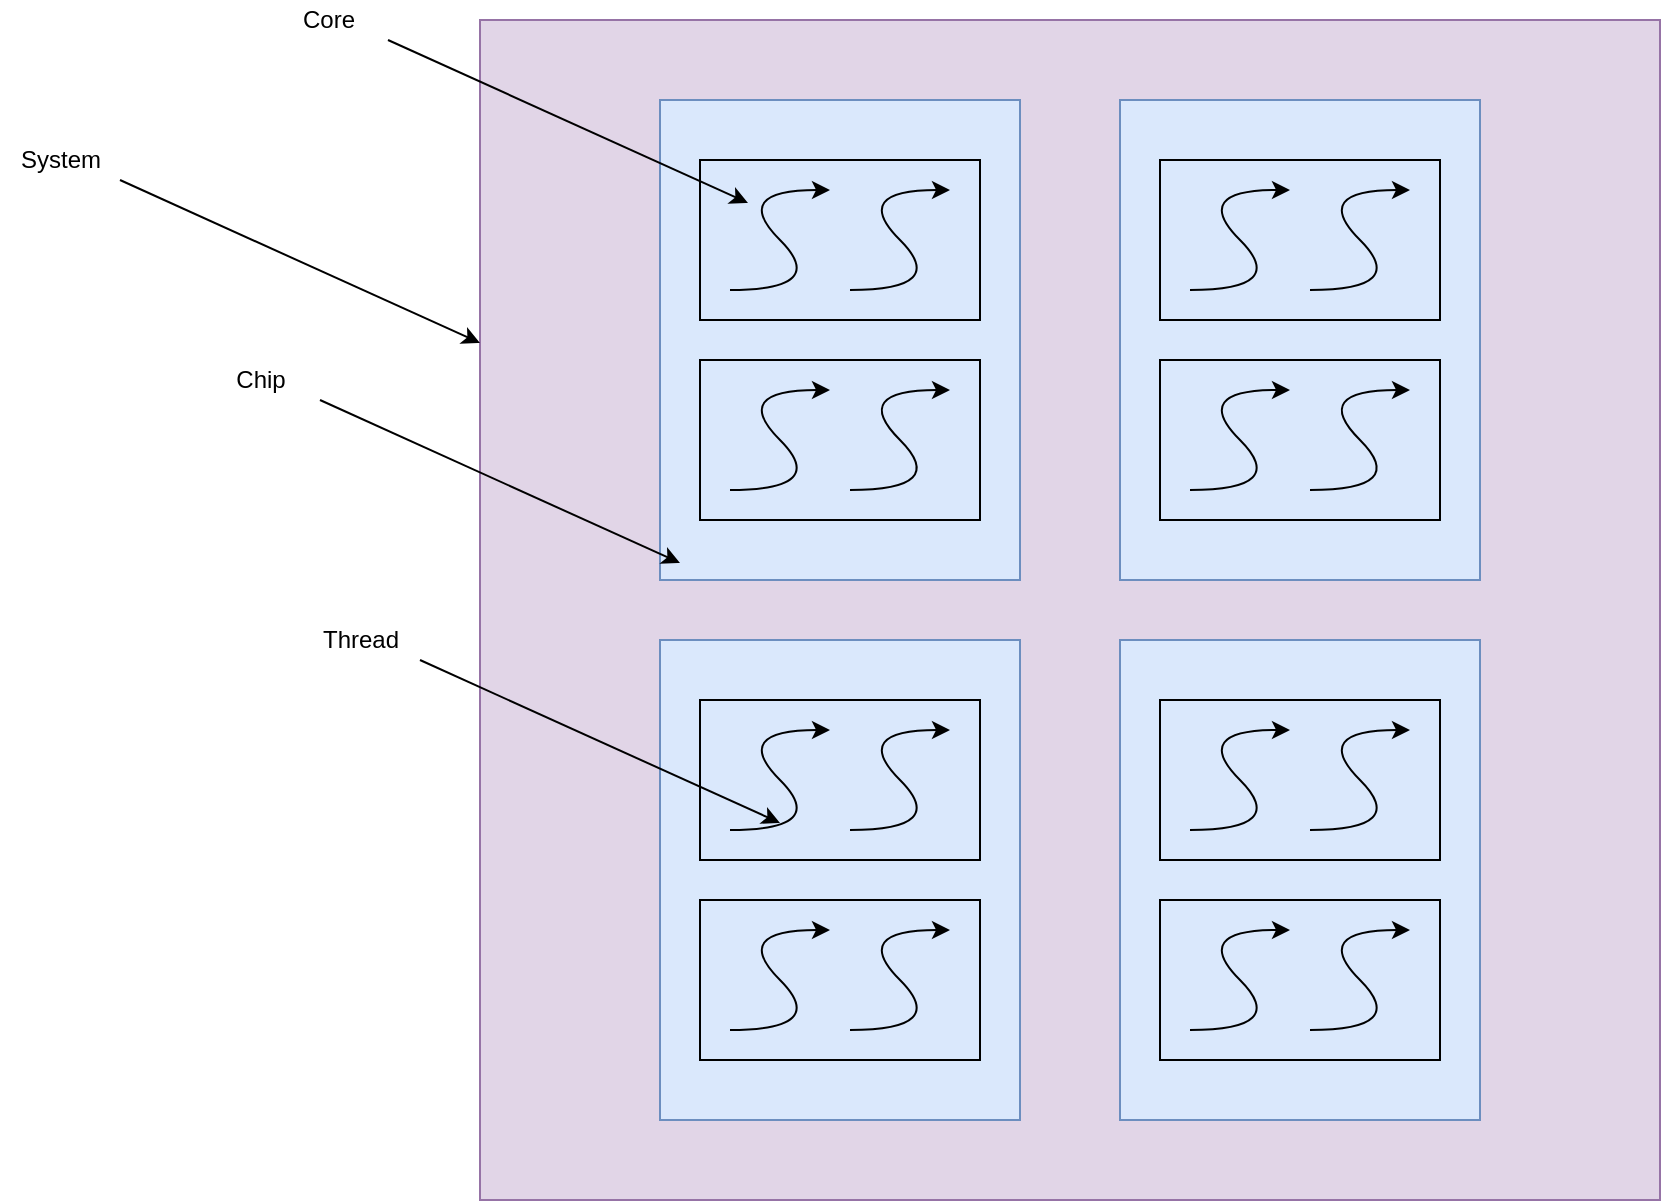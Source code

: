 <mxfile version="13.4.0" type="github">
  <diagram id="HM8mUGSScF4-tPOdzaoS" name="Page-1">
    <mxGraphModel dx="2066" dy="1105" grid="1" gridSize="10" guides="1" tooltips="1" connect="1" arrows="1" fold="1" page="1" pageScale="1" pageWidth="827" pageHeight="1169" math="0" shadow="0">
      <root>
        <mxCell id="0" />
        <mxCell id="1" parent="0" />
        <mxCell id="0wnWjN9yuOL5UEhsJqmL-3" value="" style="whiteSpace=wrap;html=1;aspect=fixed;fillColor=#e1d5e7;strokeColor=#9673a6;" vertex="1" parent="1">
          <mxGeometry x="280" y="130" width="590" height="590" as="geometry" />
        </mxCell>
        <mxCell id="0wnWjN9yuOL5UEhsJqmL-1" value="" style="rounded=0;whiteSpace=wrap;html=1;fillColor=#dae8fc;strokeColor=#6c8ebf;" vertex="1" parent="1">
          <mxGeometry x="370" y="170" width="180" height="240" as="geometry" />
        </mxCell>
        <mxCell id="0wnWjN9yuOL5UEhsJqmL-4" value="" style="curved=1;endArrow=classic;html=1;" edge="1" parent="1">
          <mxGeometry width="50" height="50" relative="1" as="geometry">
            <mxPoint x="405" y="265" as="sourcePoint" />
            <mxPoint x="455" y="215" as="targetPoint" />
            <Array as="points">
              <mxPoint x="455" y="265" />
              <mxPoint x="405" y="215" />
            </Array>
          </mxGeometry>
        </mxCell>
        <mxCell id="0wnWjN9yuOL5UEhsJqmL-5" value="" style="rounded=0;whiteSpace=wrap;html=1;fillColor=none;" vertex="1" parent="1">
          <mxGeometry x="390" y="200" width="140" height="80" as="geometry" />
        </mxCell>
        <mxCell id="0wnWjN9yuOL5UEhsJqmL-6" value="" style="curved=1;endArrow=classic;html=1;" edge="1" parent="1">
          <mxGeometry width="50" height="50" relative="1" as="geometry">
            <mxPoint x="465" y="265" as="sourcePoint" />
            <mxPoint x="515" y="215" as="targetPoint" />
            <Array as="points">
              <mxPoint x="515" y="265" />
              <mxPoint x="465" y="215" />
            </Array>
          </mxGeometry>
        </mxCell>
        <mxCell id="0wnWjN9yuOL5UEhsJqmL-7" value="" style="curved=1;endArrow=classic;html=1;" edge="1" parent="1">
          <mxGeometry width="50" height="50" relative="1" as="geometry">
            <mxPoint x="405" y="365" as="sourcePoint" />
            <mxPoint x="455" y="315" as="targetPoint" />
            <Array as="points">
              <mxPoint x="455" y="365" />
              <mxPoint x="405" y="315" />
            </Array>
          </mxGeometry>
        </mxCell>
        <mxCell id="0wnWjN9yuOL5UEhsJqmL-8" value="" style="rounded=0;whiteSpace=wrap;html=1;fillColor=none;" vertex="1" parent="1">
          <mxGeometry x="390" y="300" width="140" height="80" as="geometry" />
        </mxCell>
        <mxCell id="0wnWjN9yuOL5UEhsJqmL-9" value="" style="curved=1;endArrow=classic;html=1;" edge="1" parent="1">
          <mxGeometry width="50" height="50" relative="1" as="geometry">
            <mxPoint x="465" y="365" as="sourcePoint" />
            <mxPoint x="515" y="315" as="targetPoint" />
            <Array as="points">
              <mxPoint x="515" y="365" />
              <mxPoint x="465" y="315" />
            </Array>
          </mxGeometry>
        </mxCell>
        <mxCell id="0wnWjN9yuOL5UEhsJqmL-11" value="" style="rounded=0;whiteSpace=wrap;html=1;fillColor=#dae8fc;strokeColor=#6c8ebf;" vertex="1" parent="1">
          <mxGeometry x="600" y="170" width="180" height="240" as="geometry" />
        </mxCell>
        <mxCell id="0wnWjN9yuOL5UEhsJqmL-12" value="" style="curved=1;endArrow=classic;html=1;" edge="1" parent="1">
          <mxGeometry width="50" height="50" relative="1" as="geometry">
            <mxPoint x="635" y="265" as="sourcePoint" />
            <mxPoint x="685" y="215" as="targetPoint" />
            <Array as="points">
              <mxPoint x="685" y="265" />
              <mxPoint x="635" y="215" />
            </Array>
          </mxGeometry>
        </mxCell>
        <mxCell id="0wnWjN9yuOL5UEhsJqmL-13" value="" style="rounded=0;whiteSpace=wrap;html=1;fillColor=none;" vertex="1" parent="1">
          <mxGeometry x="620" y="200" width="140" height="80" as="geometry" />
        </mxCell>
        <mxCell id="0wnWjN9yuOL5UEhsJqmL-14" value="" style="curved=1;endArrow=classic;html=1;" edge="1" parent="1">
          <mxGeometry width="50" height="50" relative="1" as="geometry">
            <mxPoint x="695" y="265" as="sourcePoint" />
            <mxPoint x="745" y="215" as="targetPoint" />
            <Array as="points">
              <mxPoint x="745" y="265" />
              <mxPoint x="695" y="215" />
            </Array>
          </mxGeometry>
        </mxCell>
        <mxCell id="0wnWjN9yuOL5UEhsJqmL-15" value="" style="curved=1;endArrow=classic;html=1;" edge="1" parent="1">
          <mxGeometry width="50" height="50" relative="1" as="geometry">
            <mxPoint x="635" y="365" as="sourcePoint" />
            <mxPoint x="685" y="315" as="targetPoint" />
            <Array as="points">
              <mxPoint x="685" y="365" />
              <mxPoint x="635" y="315" />
            </Array>
          </mxGeometry>
        </mxCell>
        <mxCell id="0wnWjN9yuOL5UEhsJqmL-16" value="" style="rounded=0;whiteSpace=wrap;html=1;fillColor=none;" vertex="1" parent="1">
          <mxGeometry x="620" y="300" width="140" height="80" as="geometry" />
        </mxCell>
        <mxCell id="0wnWjN9yuOL5UEhsJqmL-17" value="" style="curved=1;endArrow=classic;html=1;" edge="1" parent="1">
          <mxGeometry width="50" height="50" relative="1" as="geometry">
            <mxPoint x="695" y="365" as="sourcePoint" />
            <mxPoint x="745" y="315" as="targetPoint" />
            <Array as="points">
              <mxPoint x="745" y="365" />
              <mxPoint x="695" y="315" />
            </Array>
          </mxGeometry>
        </mxCell>
        <mxCell id="0wnWjN9yuOL5UEhsJqmL-18" value="" style="rounded=0;whiteSpace=wrap;html=1;fillColor=#dae8fc;strokeColor=#6c8ebf;" vertex="1" parent="1">
          <mxGeometry x="600" y="440" width="180" height="240" as="geometry" />
        </mxCell>
        <mxCell id="0wnWjN9yuOL5UEhsJqmL-19" value="" style="curved=1;endArrow=classic;html=1;" edge="1" parent="1">
          <mxGeometry width="50" height="50" relative="1" as="geometry">
            <mxPoint x="635" y="535" as="sourcePoint" />
            <mxPoint x="685" y="485" as="targetPoint" />
            <Array as="points">
              <mxPoint x="685" y="535" />
              <mxPoint x="635" y="485" />
            </Array>
          </mxGeometry>
        </mxCell>
        <mxCell id="0wnWjN9yuOL5UEhsJqmL-20" value="" style="rounded=0;whiteSpace=wrap;html=1;fillColor=none;" vertex="1" parent="1">
          <mxGeometry x="620" y="470" width="140" height="80" as="geometry" />
        </mxCell>
        <mxCell id="0wnWjN9yuOL5UEhsJqmL-21" value="" style="curved=1;endArrow=classic;html=1;" edge="1" parent="1">
          <mxGeometry width="50" height="50" relative="1" as="geometry">
            <mxPoint x="695" y="535" as="sourcePoint" />
            <mxPoint x="745" y="485" as="targetPoint" />
            <Array as="points">
              <mxPoint x="745" y="535" />
              <mxPoint x="695" y="485" />
            </Array>
          </mxGeometry>
        </mxCell>
        <mxCell id="0wnWjN9yuOL5UEhsJqmL-22" value="" style="curved=1;endArrow=classic;html=1;" edge="1" parent="1">
          <mxGeometry width="50" height="50" relative="1" as="geometry">
            <mxPoint x="635" y="635" as="sourcePoint" />
            <mxPoint x="685" y="585" as="targetPoint" />
            <Array as="points">
              <mxPoint x="685" y="635" />
              <mxPoint x="635" y="585" />
            </Array>
          </mxGeometry>
        </mxCell>
        <mxCell id="0wnWjN9yuOL5UEhsJqmL-23" value="" style="rounded=0;whiteSpace=wrap;html=1;fillColor=none;" vertex="1" parent="1">
          <mxGeometry x="620" y="570" width="140" height="80" as="geometry" />
        </mxCell>
        <mxCell id="0wnWjN9yuOL5UEhsJqmL-24" value="" style="curved=1;endArrow=classic;html=1;" edge="1" parent="1">
          <mxGeometry width="50" height="50" relative="1" as="geometry">
            <mxPoint x="695" y="635" as="sourcePoint" />
            <mxPoint x="745" y="585" as="targetPoint" />
            <Array as="points">
              <mxPoint x="745" y="635" />
              <mxPoint x="695" y="585" />
            </Array>
          </mxGeometry>
        </mxCell>
        <mxCell id="0wnWjN9yuOL5UEhsJqmL-25" value="" style="rounded=0;whiteSpace=wrap;html=1;fillColor=#dae8fc;strokeColor=#6c8ebf;" vertex="1" parent="1">
          <mxGeometry x="370" y="440" width="180" height="240" as="geometry" />
        </mxCell>
        <mxCell id="0wnWjN9yuOL5UEhsJqmL-26" value="" style="curved=1;endArrow=classic;html=1;" edge="1" parent="1">
          <mxGeometry width="50" height="50" relative="1" as="geometry">
            <mxPoint x="405" y="535" as="sourcePoint" />
            <mxPoint x="455" y="485" as="targetPoint" />
            <Array as="points">
              <mxPoint x="455" y="535" />
              <mxPoint x="405" y="485" />
            </Array>
          </mxGeometry>
        </mxCell>
        <mxCell id="0wnWjN9yuOL5UEhsJqmL-27" value="" style="rounded=0;whiteSpace=wrap;html=1;fillColor=none;" vertex="1" parent="1">
          <mxGeometry x="390" y="470" width="140" height="80" as="geometry" />
        </mxCell>
        <mxCell id="0wnWjN9yuOL5UEhsJqmL-28" value="" style="curved=1;endArrow=classic;html=1;" edge="1" parent="1">
          <mxGeometry width="50" height="50" relative="1" as="geometry">
            <mxPoint x="465" y="535" as="sourcePoint" />
            <mxPoint x="515" y="485" as="targetPoint" />
            <Array as="points">
              <mxPoint x="515" y="535" />
              <mxPoint x="465" y="485" />
            </Array>
          </mxGeometry>
        </mxCell>
        <mxCell id="0wnWjN9yuOL5UEhsJqmL-29" value="" style="curved=1;endArrow=classic;html=1;" edge="1" parent="1">
          <mxGeometry width="50" height="50" relative="1" as="geometry">
            <mxPoint x="405" y="635" as="sourcePoint" />
            <mxPoint x="455" y="585" as="targetPoint" />
            <Array as="points">
              <mxPoint x="455" y="635" />
              <mxPoint x="405" y="585" />
            </Array>
          </mxGeometry>
        </mxCell>
        <mxCell id="0wnWjN9yuOL5UEhsJqmL-30" value="" style="rounded=0;whiteSpace=wrap;html=1;fillColor=none;" vertex="1" parent="1">
          <mxGeometry x="390" y="570" width="140" height="80" as="geometry" />
        </mxCell>
        <mxCell id="0wnWjN9yuOL5UEhsJqmL-31" value="" style="curved=1;endArrow=classic;html=1;" edge="1" parent="1">
          <mxGeometry width="50" height="50" relative="1" as="geometry">
            <mxPoint x="465" y="635" as="sourcePoint" />
            <mxPoint x="515" y="585" as="targetPoint" />
            <Array as="points">
              <mxPoint x="515" y="635" />
              <mxPoint x="465" y="585" />
            </Array>
          </mxGeometry>
        </mxCell>
        <mxCell id="0wnWjN9yuOL5UEhsJqmL-60" value="" style="endArrow=classic;html=1;" edge="1" parent="1" target="0wnWjN9yuOL5UEhsJqmL-3">
          <mxGeometry width="50" height="50" relative="1" as="geometry">
            <mxPoint x="100" y="210" as="sourcePoint" />
            <mxPoint x="150" y="160" as="targetPoint" />
          </mxGeometry>
        </mxCell>
        <mxCell id="0wnWjN9yuOL5UEhsJqmL-61" value="System" style="text;html=1;align=center;verticalAlign=middle;resizable=0;points=[];autosize=1;" vertex="1" parent="1">
          <mxGeometry x="40" y="190" width="60" height="20" as="geometry" />
        </mxCell>
        <mxCell id="0wnWjN9yuOL5UEhsJqmL-62" value="" style="endArrow=classic;html=1;" edge="1" parent="1">
          <mxGeometry width="50" height="50" relative="1" as="geometry">
            <mxPoint x="200" y="320" as="sourcePoint" />
            <mxPoint x="380" y="401.474" as="targetPoint" />
          </mxGeometry>
        </mxCell>
        <mxCell id="0wnWjN9yuOL5UEhsJqmL-63" value="Chip&lt;span style=&quot;color: rgba(0 , 0 , 0 , 0) ; font-family: monospace ; font-size: 0px&quot;&gt;%3CmxGraphModel%3E%3Croot%3E%3CmxCell%20id%3D%220%22%2F%3E%3CmxCell%20id%3D%221%22%20parent%3D%220%22%2F%3E%3CmxCell%20id%3D%222%22%20value%3D%22%22%20style%3D%22endArrow%3Dclassic%3Bhtml%3D1%3B%22%20edge%3D%221%22%20parent%3D%221%22%3E%3CmxGeometry%20width%3D%2250%22%20height%3D%2250%22%20relative%3D%221%22%20as%3D%22geometry%22%3E%3CmxPoint%20x%3D%22100%22%20y%3D%22210%22%20as%3D%22sourcePoint%22%2F%3E%3CmxPoint%20x%3D%22280%22%20y%3D%22291.474%22%20as%3D%22targetPoint%22%2F%3E%3C%2FmxGeometry%3E%3C%2FmxCell%3E%3CmxCell%20id%3D%223%22%20value%3D%22System%22%20style%3D%22text%3Bhtml%3D1%3Balign%3Dcenter%3BverticalAlign%3Dmiddle%3Bresizable%3D0%3Bpoints%3D%5B%5D%3Bautosize%3D1%3B%22%20vertex%3D%221%22%20parent%3D%221%22%3E%3CmxGeometry%20x%3D%2240%22%20y%3D%22190%22%20width%3D%2260%22%20height%3D%2220%22%20as%3D%22geometry%22%2F%3E%3C%2FmxCell%3E%3C%2Froot%3E%3C%2FmxGraphModel%3E&lt;/span&gt;&lt;span style=&quot;color: rgba(0 , 0 , 0 , 0) ; font-family: monospace ; font-size: 0px&quot;&gt;%3CmxGraphModel%3E%3Croot%3E%3CmxCell%20id%3D%220%22%2F%3E%3CmxCell%20id%3D%221%22%20parent%3D%220%22%2F%3E%3CmxCell%20id%3D%222%22%20value%3D%22%22%20style%3D%22endArrow%3Dclassic%3Bhtml%3D1%3B%22%20edge%3D%221%22%20parent%3D%221%22%3E%3CmxGeometry%20width%3D%2250%22%20height%3D%2250%22%20relative%3D%221%22%20as%3D%22geometry%22%3E%3CmxPoint%20x%3D%22100%22%20y%3D%22210%22%20as%3D%22sourcePoint%22%2F%3E%3CmxPoint%20x%3D%22280%22%20y%3D%22291.474%22%20as%3D%22targetPoint%22%2F%3E%3C%2FmxGeometry%3E%3C%2FmxCell%3E%3CmxCell%20id%3D%223%22%20value%3D%22System%22%20style%3D%22text%3Bhtml%3D1%3Balign%3Dcenter%3BverticalAlign%3Dmiddle%3Bresizable%3D0%3Bpoints%3D%5B%5D%3Bautosize%3D1%3B%22%20vertex%3D%221%22%20parent%3D%221%22%3E%3CmxGeometry%20x%3D%2240%22%20y%3D%22190%22%20width%3D%2260%22%20height%3D%2220%22%20as%3D%22geometry%22%2F%3E%3C%2FmxCell%3E%3C%2Froot%3E%3C%2FmxGraphModel%3E&lt;/span&gt;" style="text;html=1;align=center;verticalAlign=middle;resizable=0;points=[];autosize=1;" vertex="1" parent="1">
          <mxGeometry x="150" y="300" width="40" height="20" as="geometry" />
        </mxCell>
        <mxCell id="0wnWjN9yuOL5UEhsJqmL-64" value="" style="endArrow=classic;html=1;" edge="1" parent="1">
          <mxGeometry width="50" height="50" relative="1" as="geometry">
            <mxPoint x="234" y="140" as="sourcePoint" />
            <mxPoint x="414" y="221.474" as="targetPoint" />
          </mxGeometry>
        </mxCell>
        <mxCell id="0wnWjN9yuOL5UEhsJqmL-65" value="Core" style="text;html=1;align=center;verticalAlign=middle;resizable=0;points=[];autosize=1;" vertex="1" parent="1">
          <mxGeometry x="184" y="120" width="40" height="20" as="geometry" />
        </mxCell>
        <mxCell id="0wnWjN9yuOL5UEhsJqmL-68" value="" style="endArrow=classic;html=1;" edge="1" parent="1">
          <mxGeometry width="50" height="50" relative="1" as="geometry">
            <mxPoint x="250" y="450" as="sourcePoint" />
            <mxPoint x="430" y="531.474" as="targetPoint" />
          </mxGeometry>
        </mxCell>
        <mxCell id="0wnWjN9yuOL5UEhsJqmL-69" value="Thread" style="text;html=1;align=center;verticalAlign=middle;resizable=0;points=[];autosize=1;" vertex="1" parent="1">
          <mxGeometry x="195" y="430" width="50" height="20" as="geometry" />
        </mxCell>
      </root>
    </mxGraphModel>
  </diagram>
</mxfile>
